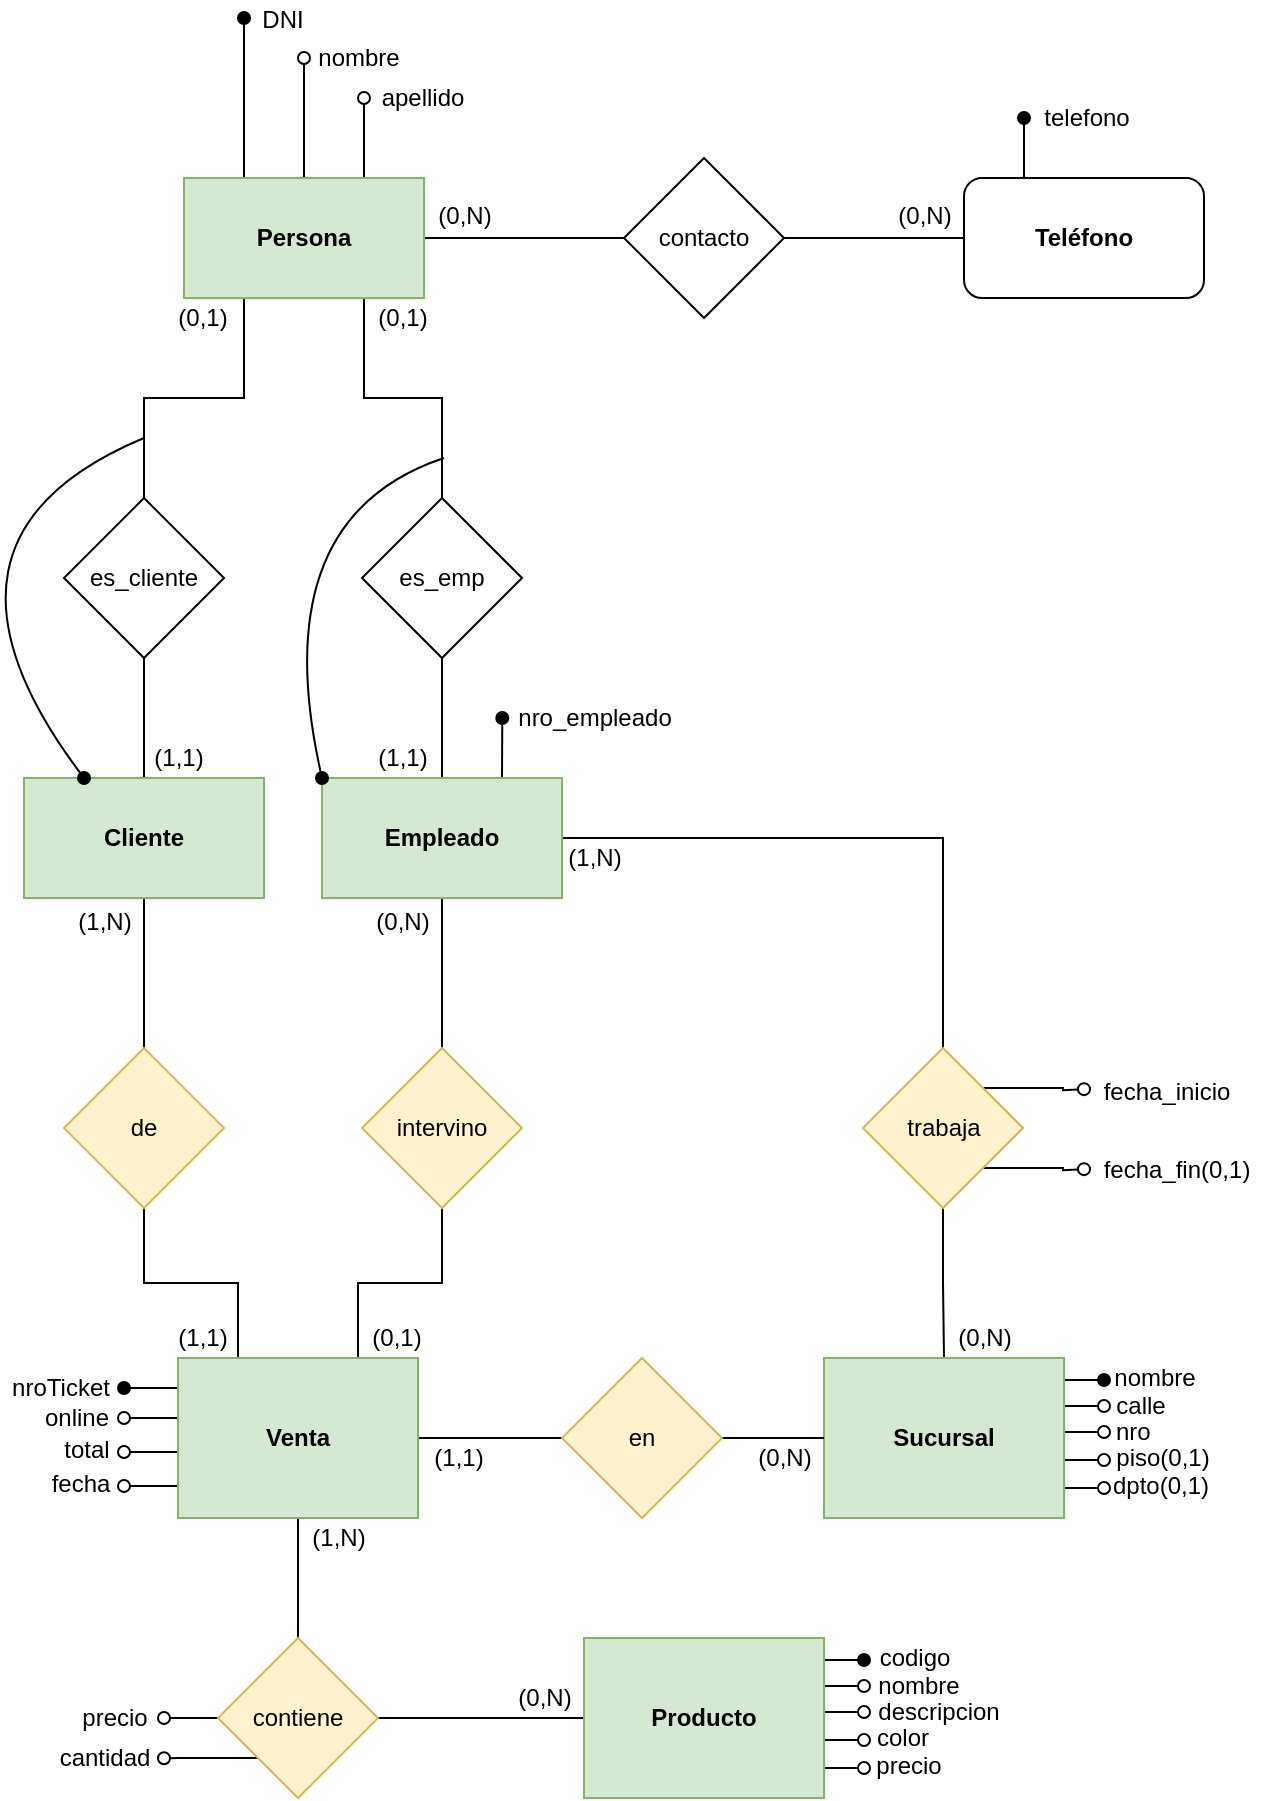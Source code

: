 <mxfile version="17.4.5" type="device"><diagram id="PoImiQnlpikqfTfqu4Tp" name="Page-1"><mxGraphModel dx="868" dy="527" grid="1" gridSize="10" guides="1" tooltips="1" connect="1" arrows="1" fold="1" page="1" pageScale="1" pageWidth="827" pageHeight="1169" math="0" shadow="0"><root><mxCell id="0"/><mxCell id="1" parent="0"/><mxCell id="Dv5LxMYRfm3wg695jCD_-4" style="edgeStyle=orthogonalEdgeStyle;rounded=0;orthogonalLoop=1;jettySize=auto;html=1;exitX=1;exitY=0.5;exitDx=0;exitDy=0;entryX=0;entryY=0.5;entryDx=0;entryDy=0;endArrow=none;endFill=0;" edge="1" parent="1" source="Dv5LxMYRfm3wg695jCD_-1" target="Dv5LxMYRfm3wg695jCD_-2"><mxGeometry relative="1" as="geometry"/></mxCell><mxCell id="Dv5LxMYRfm3wg695jCD_-8" style="edgeStyle=orthogonalEdgeStyle;rounded=0;orthogonalLoop=1;jettySize=auto;html=1;exitX=0.25;exitY=0;exitDx=0;exitDy=0;endArrow=oval;endFill=1;" edge="1" parent="1" source="Dv5LxMYRfm3wg695jCD_-1"><mxGeometry relative="1" as="geometry"><mxPoint x="220" y="70" as="targetPoint"/></mxGeometry></mxCell><mxCell id="Dv5LxMYRfm3wg695jCD_-11" style="edgeStyle=orthogonalEdgeStyle;rounded=0;orthogonalLoop=1;jettySize=auto;html=1;exitX=0.5;exitY=0;exitDx=0;exitDy=0;endArrow=oval;endFill=0;" edge="1" parent="1" source="Dv5LxMYRfm3wg695jCD_-1"><mxGeometry relative="1" as="geometry"><mxPoint x="250" y="90" as="targetPoint"/></mxGeometry></mxCell><mxCell id="Dv5LxMYRfm3wg695jCD_-13" style="edgeStyle=orthogonalEdgeStyle;rounded=0;orthogonalLoop=1;jettySize=auto;html=1;exitX=0.75;exitY=0;exitDx=0;exitDy=0;endArrow=oval;endFill=0;" edge="1" parent="1" source="Dv5LxMYRfm3wg695jCD_-1"><mxGeometry relative="1" as="geometry"><mxPoint x="280" y="110" as="targetPoint"/></mxGeometry></mxCell><mxCell id="Dv5LxMYRfm3wg695jCD_-18" style="edgeStyle=orthogonalEdgeStyle;rounded=0;orthogonalLoop=1;jettySize=auto;html=1;exitX=0.25;exitY=1;exitDx=0;exitDy=0;entryX=0.5;entryY=0;entryDx=0;entryDy=0;endArrow=none;endFill=0;" edge="1" parent="1" source="Dv5LxMYRfm3wg695jCD_-1" target="Dv5LxMYRfm3wg695jCD_-15"><mxGeometry relative="1" as="geometry"/></mxCell><mxCell id="Dv5LxMYRfm3wg695jCD_-19" style="edgeStyle=orthogonalEdgeStyle;rounded=0;orthogonalLoop=1;jettySize=auto;html=1;exitX=0.75;exitY=1;exitDx=0;exitDy=0;entryX=0.5;entryY=0;entryDx=0;entryDy=0;endArrow=none;endFill=0;" edge="1" parent="1" source="Dv5LxMYRfm3wg695jCD_-1" target="Dv5LxMYRfm3wg695jCD_-16"><mxGeometry relative="1" as="geometry"/></mxCell><mxCell id="Dv5LxMYRfm3wg695jCD_-1" value="Persona" style="rounded=0;whiteSpace=wrap;html=1;fontStyle=1;fillColor=#d5e8d4;strokeColor=#82b366;" vertex="1" parent="1"><mxGeometry x="190" y="150" width="120" height="60" as="geometry"/></mxCell><mxCell id="Dv5LxMYRfm3wg695jCD_-5" style="edgeStyle=orthogonalEdgeStyle;rounded=0;orthogonalLoop=1;jettySize=auto;html=1;exitX=1;exitY=0.5;exitDx=0;exitDy=0;entryX=0;entryY=0.5;entryDx=0;entryDy=0;endArrow=none;endFill=0;" edge="1" parent="1" source="Dv5LxMYRfm3wg695jCD_-2" target="Dv5LxMYRfm3wg695jCD_-3"><mxGeometry relative="1" as="geometry"/></mxCell><mxCell id="Dv5LxMYRfm3wg695jCD_-2" value="contacto" style="rhombus;whiteSpace=wrap;html=1;" vertex="1" parent="1"><mxGeometry x="410" y="140" width="80" height="80" as="geometry"/></mxCell><mxCell id="Dv5LxMYRfm3wg695jCD_-90" style="edgeStyle=orthogonalEdgeStyle;rounded=0;orthogonalLoop=1;jettySize=auto;html=1;exitX=0.25;exitY=0;exitDx=0;exitDy=0;endArrow=oval;endFill=1;" edge="1" parent="1" source="Dv5LxMYRfm3wg695jCD_-3"><mxGeometry relative="1" as="geometry"><mxPoint x="610.0" y="120.0" as="targetPoint"/></mxGeometry></mxCell><mxCell id="Dv5LxMYRfm3wg695jCD_-3" value="Teléfono" style="rounded=1;whiteSpace=wrap;html=1;fontStyle=1" vertex="1" parent="1"><mxGeometry x="580" y="150" width="120" height="60" as="geometry"/></mxCell><mxCell id="Dv5LxMYRfm3wg695jCD_-6" value="(0,N)" style="text;html=1;align=center;verticalAlign=middle;resizable=0;points=[];autosize=1;strokeColor=none;fillColor=none;" vertex="1" parent="1"><mxGeometry x="540" y="159" width="40" height="20" as="geometry"/></mxCell><mxCell id="Dv5LxMYRfm3wg695jCD_-7" value="(0,N)" style="text;html=1;align=center;verticalAlign=middle;resizable=0;points=[];autosize=1;strokeColor=none;fillColor=none;" vertex="1" parent="1"><mxGeometry x="310" y="159" width="40" height="20" as="geometry"/></mxCell><mxCell id="Dv5LxMYRfm3wg695jCD_-9" value="DNI" style="text;html=1;align=center;verticalAlign=middle;resizable=0;points=[];autosize=1;strokeColor=none;fillColor=none;" vertex="1" parent="1"><mxGeometry x="219" y="61" width="40" height="20" as="geometry"/></mxCell><mxCell id="Dv5LxMYRfm3wg695jCD_-12" value="nombre" style="text;html=1;align=center;verticalAlign=middle;resizable=0;points=[];autosize=1;strokeColor=none;fillColor=none;" vertex="1" parent="1"><mxGeometry x="247" y="80" width="60" height="20" as="geometry"/></mxCell><mxCell id="Dv5LxMYRfm3wg695jCD_-14" value="apellido" style="text;html=1;align=center;verticalAlign=middle;resizable=0;points=[];autosize=1;strokeColor=none;fillColor=none;" vertex="1" parent="1"><mxGeometry x="279" y="100" width="60" height="20" as="geometry"/></mxCell><mxCell id="Dv5LxMYRfm3wg695jCD_-23" style="edgeStyle=orthogonalEdgeStyle;rounded=0;orthogonalLoop=1;jettySize=auto;html=1;exitX=0.5;exitY=1;exitDx=0;exitDy=0;entryX=0.5;entryY=0;entryDx=0;entryDy=0;endArrow=none;endFill=0;" edge="1" parent="1" source="Dv5LxMYRfm3wg695jCD_-15" target="Dv5LxMYRfm3wg695jCD_-22"><mxGeometry relative="1" as="geometry"/></mxCell><mxCell id="Dv5LxMYRfm3wg695jCD_-15" value="es_cliente" style="rhombus;whiteSpace=wrap;html=1;" vertex="1" parent="1"><mxGeometry x="130" y="310" width="80" height="80" as="geometry"/></mxCell><mxCell id="Dv5LxMYRfm3wg695jCD_-26" style="edgeStyle=orthogonalEdgeStyle;rounded=0;orthogonalLoop=1;jettySize=auto;html=1;exitX=0.5;exitY=1;exitDx=0;exitDy=0;entryX=0.5;entryY=0;entryDx=0;entryDy=0;endArrow=none;endFill=0;" edge="1" parent="1" source="Dv5LxMYRfm3wg695jCD_-16" target="Dv5LxMYRfm3wg695jCD_-25"><mxGeometry relative="1" as="geometry"/></mxCell><mxCell id="Dv5LxMYRfm3wg695jCD_-16" value="es_emp" style="rhombus;whiteSpace=wrap;html=1;" vertex="1" parent="1"><mxGeometry x="279" y="310" width="80" height="80" as="geometry"/></mxCell><mxCell id="Dv5LxMYRfm3wg695jCD_-20" value="(0,1)" style="text;html=1;align=center;verticalAlign=middle;resizable=0;points=[];autosize=1;strokeColor=none;fillColor=none;" vertex="1" parent="1"><mxGeometry x="179" y="210" width="40" height="20" as="geometry"/></mxCell><mxCell id="Dv5LxMYRfm3wg695jCD_-21" value="(0,1)" style="text;html=1;align=center;verticalAlign=middle;resizable=0;points=[];autosize=1;strokeColor=none;fillColor=none;" vertex="1" parent="1"><mxGeometry x="279" y="210" width="40" height="20" as="geometry"/></mxCell><mxCell id="Dv5LxMYRfm3wg695jCD_-29" style="edgeStyle=orthogonalEdgeStyle;rounded=0;orthogonalLoop=1;jettySize=auto;html=1;exitX=0.5;exitY=1;exitDx=0;exitDy=0;entryX=0.5;entryY=0;entryDx=0;entryDy=0;endArrow=none;endFill=0;" edge="1" parent="1" source="Dv5LxMYRfm3wg695jCD_-22" target="Dv5LxMYRfm3wg695jCD_-28"><mxGeometry relative="1" as="geometry"/></mxCell><mxCell id="Dv5LxMYRfm3wg695jCD_-22" value="Cliente" style="rounded=0;whiteSpace=wrap;html=1;fontStyle=1;fillColor=#d5e8d4;strokeColor=#82b366;" vertex="1" parent="1"><mxGeometry x="110" y="450" width="120" height="60" as="geometry"/></mxCell><mxCell id="Dv5LxMYRfm3wg695jCD_-24" value="(1,1)" style="text;html=1;align=center;verticalAlign=middle;resizable=0;points=[];autosize=1;strokeColor=none;fillColor=none;" vertex="1" parent="1"><mxGeometry x="167" y="430" width="40" height="20" as="geometry"/></mxCell><mxCell id="Dv5LxMYRfm3wg695jCD_-32" style="edgeStyle=orthogonalEdgeStyle;rounded=0;orthogonalLoop=1;jettySize=auto;html=1;exitX=0.5;exitY=1;exitDx=0;exitDy=0;entryX=0.5;entryY=0;entryDx=0;entryDy=0;endArrow=none;endFill=0;" edge="1" parent="1" source="Dv5LxMYRfm3wg695jCD_-25" target="Dv5LxMYRfm3wg695jCD_-31"><mxGeometry relative="1" as="geometry"/></mxCell><mxCell id="Dv5LxMYRfm3wg695jCD_-67" style="edgeStyle=orthogonalEdgeStyle;rounded=0;orthogonalLoop=1;jettySize=auto;html=1;exitX=0.75;exitY=0;exitDx=0;exitDy=0;endArrow=oval;endFill=1;" edge="1" parent="1" source="Dv5LxMYRfm3wg695jCD_-25"><mxGeometry relative="1" as="geometry"><mxPoint x="349.143" y="420" as="targetPoint"/></mxGeometry></mxCell><mxCell id="Dv5LxMYRfm3wg695jCD_-70" style="edgeStyle=orthogonalEdgeStyle;rounded=0;orthogonalLoop=1;jettySize=auto;html=1;exitX=1;exitY=0.5;exitDx=0;exitDy=0;entryX=0.5;entryY=0;entryDx=0;entryDy=0;endArrow=none;endFill=0;" edge="1" parent="1" source="Dv5LxMYRfm3wg695jCD_-25" target="Dv5LxMYRfm3wg695jCD_-69"><mxGeometry relative="1" as="geometry"/></mxCell><mxCell id="Dv5LxMYRfm3wg695jCD_-25" value="Empleado" style="rounded=0;whiteSpace=wrap;html=1;fontStyle=1;fillColor=#d5e8d4;strokeColor=#82b366;" vertex="1" parent="1"><mxGeometry x="259" y="450" width="120" height="60" as="geometry"/></mxCell><mxCell id="Dv5LxMYRfm3wg695jCD_-27" value="(1,1)" style="text;html=1;align=center;verticalAlign=middle;resizable=0;points=[];autosize=1;strokeColor=none;fillColor=none;" vertex="1" parent="1"><mxGeometry x="279" y="430" width="40" height="20" as="geometry"/></mxCell><mxCell id="Dv5LxMYRfm3wg695jCD_-35" style="edgeStyle=orthogonalEdgeStyle;rounded=0;orthogonalLoop=1;jettySize=auto;html=1;exitX=0.5;exitY=1;exitDx=0;exitDy=0;entryX=0.25;entryY=0;entryDx=0;entryDy=0;endArrow=none;endFill=0;" edge="1" parent="1" source="Dv5LxMYRfm3wg695jCD_-28" target="Dv5LxMYRfm3wg695jCD_-34"><mxGeometry relative="1" as="geometry"/></mxCell><mxCell id="Dv5LxMYRfm3wg695jCD_-28" value="de" style="rhombus;whiteSpace=wrap;html=1;fillColor=#fff2cc;strokeColor=#d6b656;" vertex="1" parent="1"><mxGeometry x="130" y="585" width="80" height="80" as="geometry"/></mxCell><mxCell id="Dv5LxMYRfm3wg695jCD_-30" value="(1,N)" style="text;html=1;align=center;verticalAlign=middle;resizable=0;points=[];autosize=1;strokeColor=none;fillColor=none;" vertex="1" parent="1"><mxGeometry x="130" y="512" width="40" height="20" as="geometry"/></mxCell><mxCell id="Dv5LxMYRfm3wg695jCD_-36" style="edgeStyle=orthogonalEdgeStyle;rounded=0;orthogonalLoop=1;jettySize=auto;html=1;exitX=0.5;exitY=1;exitDx=0;exitDy=0;entryX=0.75;entryY=0;entryDx=0;entryDy=0;endArrow=none;endFill=0;" edge="1" parent="1" source="Dv5LxMYRfm3wg695jCD_-31" target="Dv5LxMYRfm3wg695jCD_-34"><mxGeometry relative="1" as="geometry"/></mxCell><mxCell id="Dv5LxMYRfm3wg695jCD_-31" value="intervino" style="rhombus;whiteSpace=wrap;html=1;fillColor=#fff2cc;strokeColor=#d6b656;" vertex="1" parent="1"><mxGeometry x="279" y="585" width="80" height="80" as="geometry"/></mxCell><mxCell id="Dv5LxMYRfm3wg695jCD_-33" value="(0,N)" style="text;html=1;align=center;verticalAlign=middle;resizable=0;points=[];autosize=1;strokeColor=none;fillColor=none;" vertex="1" parent="1"><mxGeometry x="279" y="512" width="40" height="20" as="geometry"/></mxCell><mxCell id="Dv5LxMYRfm3wg695jCD_-39" style="edgeStyle=orthogonalEdgeStyle;rounded=0;orthogonalLoop=1;jettySize=auto;html=1;exitX=0;exitY=0.25;exitDx=0;exitDy=0;endArrow=oval;endFill=1;" edge="1" parent="1" source="Dv5LxMYRfm3wg695jCD_-34"><mxGeometry relative="1" as="geometry"><mxPoint x="160" y="755" as="targetPoint"/><Array as="points"><mxPoint x="187" y="755"/></Array></mxGeometry></mxCell><mxCell id="Dv5LxMYRfm3wg695jCD_-40" style="edgeStyle=orthogonalEdgeStyle;rounded=0;orthogonalLoop=1;jettySize=auto;html=1;exitX=0;exitY=0.5;exitDx=0;exitDy=0;endArrow=oval;endFill=0;" edge="1" parent="1" source="Dv5LxMYRfm3wg695jCD_-34"><mxGeometry relative="1" as="geometry"><mxPoint x="160" y="770" as="targetPoint"/><Array as="points"><mxPoint x="187" y="770"/></Array></mxGeometry></mxCell><mxCell id="Dv5LxMYRfm3wg695jCD_-41" style="edgeStyle=orthogonalEdgeStyle;rounded=0;orthogonalLoop=1;jettySize=auto;html=1;exitX=0;exitY=0.75;exitDx=0;exitDy=0;endArrow=oval;endFill=0;" edge="1" parent="1"><mxGeometry relative="1" as="geometry"><mxPoint x="160" y="787.143" as="targetPoint"/><mxPoint x="187" y="787" as="sourcePoint"/></mxGeometry></mxCell><mxCell id="Dv5LxMYRfm3wg695jCD_-42" style="edgeStyle=orthogonalEdgeStyle;rounded=0;orthogonalLoop=1;jettySize=auto;html=1;exitX=0;exitY=0.75;exitDx=0;exitDy=0;endArrow=oval;endFill=0;" edge="1" parent="1"><mxGeometry relative="1" as="geometry"><mxPoint x="160" y="804.143" as="targetPoint"/><mxPoint x="187" y="804" as="sourcePoint"/></mxGeometry></mxCell><mxCell id="Dv5LxMYRfm3wg695jCD_-48" style="edgeStyle=orthogonalEdgeStyle;rounded=0;orthogonalLoop=1;jettySize=auto;html=1;exitX=0.5;exitY=1;exitDx=0;exitDy=0;entryX=0.5;entryY=0;entryDx=0;entryDy=0;endArrow=none;endFill=0;" edge="1" parent="1" source="Dv5LxMYRfm3wg695jCD_-34" target="Dv5LxMYRfm3wg695jCD_-47"><mxGeometry relative="1" as="geometry"/></mxCell><mxCell id="Dv5LxMYRfm3wg695jCD_-86" style="edgeStyle=orthogonalEdgeStyle;rounded=0;orthogonalLoop=1;jettySize=auto;html=1;exitX=1;exitY=0.5;exitDx=0;exitDy=0;entryX=0;entryY=0.5;entryDx=0;entryDy=0;endArrow=none;endFill=0;" edge="1" parent="1" source="Dv5LxMYRfm3wg695jCD_-34" target="Dv5LxMYRfm3wg695jCD_-85"><mxGeometry relative="1" as="geometry"/></mxCell><mxCell id="Dv5LxMYRfm3wg695jCD_-34" value="Venta" style="rounded=0;whiteSpace=wrap;html=1;fontStyle=1;fillColor=#d5e8d4;strokeColor=#82b366;" vertex="1" parent="1"><mxGeometry x="187" y="740" width="120" height="80" as="geometry"/></mxCell><mxCell id="Dv5LxMYRfm3wg695jCD_-37" value="(1,1)" style="text;html=1;align=center;verticalAlign=middle;resizable=0;points=[];autosize=1;strokeColor=none;fillColor=none;" vertex="1" parent="1"><mxGeometry x="179" y="720" width="40" height="20" as="geometry"/></mxCell><mxCell id="Dv5LxMYRfm3wg695jCD_-38" value="(0,1)" style="text;html=1;align=center;verticalAlign=middle;resizable=0;points=[];autosize=1;strokeColor=none;fillColor=none;" vertex="1" parent="1"><mxGeometry x="276" y="720" width="40" height="20" as="geometry"/></mxCell><mxCell id="Dv5LxMYRfm3wg695jCD_-43" value="nroTicket" style="text;html=1;align=center;verticalAlign=middle;resizable=0;points=[];autosize=1;strokeColor=none;fillColor=none;" vertex="1" parent="1"><mxGeometry x="98" y="745" width="60" height="20" as="geometry"/></mxCell><mxCell id="Dv5LxMYRfm3wg695jCD_-44" value="online" style="text;html=1;align=center;verticalAlign=middle;resizable=0;points=[];autosize=1;strokeColor=none;fillColor=none;" vertex="1" parent="1"><mxGeometry x="111" y="760" width="50" height="20" as="geometry"/></mxCell><mxCell id="Dv5LxMYRfm3wg695jCD_-45" value="total" style="text;html=1;align=center;verticalAlign=middle;resizable=0;points=[];autosize=1;strokeColor=none;fillColor=none;" vertex="1" parent="1"><mxGeometry x="121" y="776" width="40" height="20" as="geometry"/></mxCell><mxCell id="Dv5LxMYRfm3wg695jCD_-46" value="fecha" style="text;html=1;align=center;verticalAlign=middle;resizable=0;points=[];autosize=1;strokeColor=none;fillColor=none;" vertex="1" parent="1"><mxGeometry x="118" y="793" width="40" height="20" as="geometry"/></mxCell><mxCell id="Dv5LxMYRfm3wg695jCD_-50" style="edgeStyle=orthogonalEdgeStyle;rounded=0;orthogonalLoop=1;jettySize=auto;html=1;exitX=0;exitY=0.5;exitDx=0;exitDy=0;endArrow=oval;endFill=0;" edge="1" parent="1" source="Dv5LxMYRfm3wg695jCD_-47"><mxGeometry relative="1" as="geometry"><mxPoint x="180" y="920.143" as="targetPoint"/></mxGeometry></mxCell><mxCell id="Dv5LxMYRfm3wg695jCD_-51" style="edgeStyle=orthogonalEdgeStyle;rounded=0;orthogonalLoop=1;jettySize=auto;html=1;exitX=0;exitY=1;exitDx=0;exitDy=0;endArrow=oval;endFill=0;" edge="1" parent="1" source="Dv5LxMYRfm3wg695jCD_-47"><mxGeometry relative="1" as="geometry"><mxPoint x="180" y="940.143" as="targetPoint"/></mxGeometry></mxCell><mxCell id="Dv5LxMYRfm3wg695jCD_-53" style="edgeStyle=orthogonalEdgeStyle;rounded=0;orthogonalLoop=1;jettySize=auto;html=1;exitX=1;exitY=0.5;exitDx=0;exitDy=0;entryX=0;entryY=0.5;entryDx=0;entryDy=0;endArrow=none;endFill=0;" edge="1" parent="1" source="Dv5LxMYRfm3wg695jCD_-47" target="Dv5LxMYRfm3wg695jCD_-52"><mxGeometry relative="1" as="geometry"/></mxCell><mxCell id="Dv5LxMYRfm3wg695jCD_-47" value="contiene" style="rhombus;whiteSpace=wrap;html=1;fillColor=#fff2cc;strokeColor=#d6b656;" vertex="1" parent="1"><mxGeometry x="207" y="880" width="80" height="80" as="geometry"/></mxCell><mxCell id="Dv5LxMYRfm3wg695jCD_-49" value="(1,N)" style="text;html=1;align=center;verticalAlign=middle;resizable=0;points=[];autosize=1;strokeColor=none;fillColor=none;" vertex="1" parent="1"><mxGeometry x="247" y="820" width="40" height="20" as="geometry"/></mxCell><mxCell id="Dv5LxMYRfm3wg695jCD_-57" style="edgeStyle=orthogonalEdgeStyle;rounded=0;orthogonalLoop=1;jettySize=auto;html=1;exitX=1;exitY=0.25;exitDx=0;exitDy=0;endArrow=oval;endFill=1;" edge="1" parent="1"><mxGeometry relative="1" as="geometry"><mxPoint x="530" y="891.143" as="targetPoint"/><mxPoint x="510" y="891" as="sourcePoint"/></mxGeometry></mxCell><mxCell id="Dv5LxMYRfm3wg695jCD_-58" style="edgeStyle=orthogonalEdgeStyle;rounded=0;orthogonalLoop=1;jettySize=auto;html=1;exitX=1;exitY=0.5;exitDx=0;exitDy=0;endArrow=oval;endFill=0;" edge="1" parent="1"><mxGeometry relative="1" as="geometry"><mxPoint x="530" y="904.143" as="targetPoint"/><mxPoint x="510" y="904" as="sourcePoint"/></mxGeometry></mxCell><mxCell id="Dv5LxMYRfm3wg695jCD_-59" style="edgeStyle=orthogonalEdgeStyle;rounded=0;orthogonalLoop=1;jettySize=auto;html=1;exitX=1;exitY=0.5;exitDx=0;exitDy=0;endArrow=oval;endFill=0;" edge="1" parent="1"><mxGeometry relative="1" as="geometry"><mxPoint x="530" y="917.143" as="targetPoint"/><mxPoint x="510" y="917" as="sourcePoint"/></mxGeometry></mxCell><mxCell id="Dv5LxMYRfm3wg695jCD_-60" style="edgeStyle=orthogonalEdgeStyle;rounded=0;orthogonalLoop=1;jettySize=auto;html=1;exitX=1;exitY=0.75;exitDx=0;exitDy=0;endArrow=oval;endFill=0;" edge="1" parent="1"><mxGeometry relative="1" as="geometry"><mxPoint x="530" y="931.143" as="targetPoint"/><mxPoint x="510" y="931" as="sourcePoint"/></mxGeometry></mxCell><mxCell id="Dv5LxMYRfm3wg695jCD_-61" style="edgeStyle=orthogonalEdgeStyle;rounded=0;orthogonalLoop=1;jettySize=auto;html=1;exitX=1;exitY=0.75;exitDx=0;exitDy=0;endArrow=oval;endFill=0;" edge="1" parent="1"><mxGeometry relative="1" as="geometry"><mxPoint x="530" y="945.143" as="targetPoint"/><mxPoint x="510" y="945" as="sourcePoint"/></mxGeometry></mxCell><mxCell id="Dv5LxMYRfm3wg695jCD_-52" value="Producto" style="rounded=0;whiteSpace=wrap;html=1;fontStyle=1;fillColor=#d5e8d4;strokeColor=#82b366;" vertex="1" parent="1"><mxGeometry x="390" y="880" width="120" height="80" as="geometry"/></mxCell><mxCell id="Dv5LxMYRfm3wg695jCD_-54" value="(0,N)" style="text;html=1;align=center;verticalAlign=middle;resizable=0;points=[];autosize=1;strokeColor=none;fillColor=none;" vertex="1" parent="1"><mxGeometry x="350" y="900" width="40" height="20" as="geometry"/></mxCell><mxCell id="Dv5LxMYRfm3wg695jCD_-55" value="precio" style="text;html=1;align=center;verticalAlign=middle;resizable=0;points=[];autosize=1;strokeColor=none;fillColor=none;" vertex="1" parent="1"><mxGeometry x="130" y="910" width="50" height="20" as="geometry"/></mxCell><mxCell id="Dv5LxMYRfm3wg695jCD_-56" value="cantidad" style="text;html=1;align=center;verticalAlign=middle;resizable=0;points=[];autosize=1;strokeColor=none;fillColor=none;" vertex="1" parent="1"><mxGeometry x="120" y="930" width="60" height="20" as="geometry"/></mxCell><mxCell id="Dv5LxMYRfm3wg695jCD_-62" value="codigo" style="text;html=1;align=center;verticalAlign=middle;resizable=0;points=[];autosize=1;strokeColor=none;fillColor=none;" vertex="1" parent="1"><mxGeometry x="530" y="880" width="50" height="20" as="geometry"/></mxCell><mxCell id="Dv5LxMYRfm3wg695jCD_-63" value="nombre" style="text;html=1;align=center;verticalAlign=middle;resizable=0;points=[];autosize=1;strokeColor=none;fillColor=none;" vertex="1" parent="1"><mxGeometry x="527" y="894" width="60" height="20" as="geometry"/></mxCell><mxCell id="Dv5LxMYRfm3wg695jCD_-64" value="descripcion" style="text;html=1;align=center;verticalAlign=middle;resizable=0;points=[];autosize=1;strokeColor=none;fillColor=none;" vertex="1" parent="1"><mxGeometry x="527" y="907" width="80" height="20" as="geometry"/></mxCell><mxCell id="Dv5LxMYRfm3wg695jCD_-65" value="color" style="text;html=1;align=center;verticalAlign=middle;resizable=0;points=[];autosize=1;strokeColor=none;fillColor=none;" vertex="1" parent="1"><mxGeometry x="529" y="920" width="40" height="20" as="geometry"/></mxCell><mxCell id="Dv5LxMYRfm3wg695jCD_-66" value="precio" style="text;html=1;align=center;verticalAlign=middle;resizable=0;points=[];autosize=1;strokeColor=none;fillColor=none;" vertex="1" parent="1"><mxGeometry x="527" y="934" width="50" height="20" as="geometry"/></mxCell><mxCell id="Dv5LxMYRfm3wg695jCD_-68" value="nro_empleado" style="text;html=1;align=center;verticalAlign=middle;resizable=0;points=[];autosize=1;strokeColor=none;fillColor=none;" vertex="1" parent="1"><mxGeometry x="350" y="410" width="90" height="20" as="geometry"/></mxCell><mxCell id="Dv5LxMYRfm3wg695jCD_-83" style="edgeStyle=orthogonalEdgeStyle;rounded=0;orthogonalLoop=1;jettySize=auto;html=1;exitX=0.5;exitY=1;exitDx=0;exitDy=0;entryX=0.5;entryY=0;entryDx=0;entryDy=0;endArrow=none;endFill=0;" edge="1" parent="1" source="Dv5LxMYRfm3wg695jCD_-69" target="Dv5LxMYRfm3wg695jCD_-77"><mxGeometry relative="1" as="geometry"/></mxCell><mxCell id="Dv5LxMYRfm3wg695jCD_-92" style="edgeStyle=orthogonalEdgeStyle;rounded=0;orthogonalLoop=1;jettySize=auto;html=1;exitX=1;exitY=0;exitDx=0;exitDy=0;endArrow=oval;endFill=0;" edge="1" parent="1" source="Dv5LxMYRfm3wg695jCD_-69"><mxGeometry relative="1" as="geometry"><mxPoint x="640.0" y="605.571" as="targetPoint"/></mxGeometry></mxCell><mxCell id="Dv5LxMYRfm3wg695jCD_-93" style="edgeStyle=orthogonalEdgeStyle;rounded=0;orthogonalLoop=1;jettySize=auto;html=1;exitX=1;exitY=1;exitDx=0;exitDy=0;endArrow=oval;endFill=0;" edge="1" parent="1" source="Dv5LxMYRfm3wg695jCD_-69"><mxGeometry relative="1" as="geometry"><mxPoint x="640.0" y="645.571" as="targetPoint"/></mxGeometry></mxCell><mxCell id="Dv5LxMYRfm3wg695jCD_-69" value="trabaja" style="rhombus;whiteSpace=wrap;html=1;fillColor=#fff2cc;strokeColor=#d6b656;" vertex="1" parent="1"><mxGeometry x="529.5" y="585" width="80" height="80" as="geometry"/></mxCell><mxCell id="Dv5LxMYRfm3wg695jCD_-71" value="(1,N)" style="text;html=1;align=center;verticalAlign=middle;resizable=0;points=[];autosize=1;strokeColor=none;fillColor=none;" vertex="1" parent="1"><mxGeometry x="375" y="480" width="40" height="20" as="geometry"/></mxCell><mxCell id="Dv5LxMYRfm3wg695jCD_-72" style="edgeStyle=orthogonalEdgeStyle;rounded=0;orthogonalLoop=1;jettySize=auto;html=1;exitX=1;exitY=0.25;exitDx=0;exitDy=0;endArrow=oval;endFill=1;" edge="1" parent="1"><mxGeometry relative="1" as="geometry"><mxPoint x="650" y="751.143" as="targetPoint"/><mxPoint x="630" y="751" as="sourcePoint"/></mxGeometry></mxCell><mxCell id="Dv5LxMYRfm3wg695jCD_-73" style="edgeStyle=orthogonalEdgeStyle;rounded=0;orthogonalLoop=1;jettySize=auto;html=1;exitX=1;exitY=0.5;exitDx=0;exitDy=0;endArrow=oval;endFill=0;" edge="1" parent="1"><mxGeometry relative="1" as="geometry"><mxPoint x="650" y="764.143" as="targetPoint"/><mxPoint x="630" y="764" as="sourcePoint"/></mxGeometry></mxCell><mxCell id="Dv5LxMYRfm3wg695jCD_-74" style="edgeStyle=orthogonalEdgeStyle;rounded=0;orthogonalLoop=1;jettySize=auto;html=1;exitX=1;exitY=0.5;exitDx=0;exitDy=0;endArrow=oval;endFill=0;" edge="1" parent="1"><mxGeometry relative="1" as="geometry"><mxPoint x="650" y="777.143" as="targetPoint"/><mxPoint x="630" y="777" as="sourcePoint"/></mxGeometry></mxCell><mxCell id="Dv5LxMYRfm3wg695jCD_-75" style="edgeStyle=orthogonalEdgeStyle;rounded=0;orthogonalLoop=1;jettySize=auto;html=1;exitX=1;exitY=0.75;exitDx=0;exitDy=0;endArrow=oval;endFill=0;" edge="1" parent="1"><mxGeometry relative="1" as="geometry"><mxPoint x="650" y="791.143" as="targetPoint"/><mxPoint x="630" y="791" as="sourcePoint"/></mxGeometry></mxCell><mxCell id="Dv5LxMYRfm3wg695jCD_-76" style="edgeStyle=orthogonalEdgeStyle;rounded=0;orthogonalLoop=1;jettySize=auto;html=1;exitX=1;exitY=0.75;exitDx=0;exitDy=0;endArrow=oval;endFill=0;" edge="1" parent="1"><mxGeometry relative="1" as="geometry"><mxPoint x="650" y="805.143" as="targetPoint"/><mxPoint x="630" y="805" as="sourcePoint"/></mxGeometry></mxCell><mxCell id="Dv5LxMYRfm3wg695jCD_-77" value="Sucursal" style="rounded=0;whiteSpace=wrap;html=1;fontStyle=1;fillColor=#d5e8d4;strokeColor=#82b366;" vertex="1" parent="1"><mxGeometry x="510" y="740" width="120" height="80" as="geometry"/></mxCell><mxCell id="Dv5LxMYRfm3wg695jCD_-78" value="nombre" style="text;html=1;align=center;verticalAlign=middle;resizable=0;points=[];autosize=1;strokeColor=none;fillColor=none;" vertex="1" parent="1"><mxGeometry x="645" y="740" width="60" height="20" as="geometry"/></mxCell><mxCell id="Dv5LxMYRfm3wg695jCD_-79" value="calle" style="text;html=1;align=center;verticalAlign=middle;resizable=0;points=[];autosize=1;strokeColor=none;fillColor=none;" vertex="1" parent="1"><mxGeometry x="648" y="754" width="40" height="20" as="geometry"/></mxCell><mxCell id="Dv5LxMYRfm3wg695jCD_-80" value="nro" style="text;html=1;align=left;verticalAlign=middle;resizable=0;points=[];autosize=1;strokeColor=none;fillColor=none;" vertex="1" parent="1"><mxGeometry x="654" y="767" width="30" height="20" as="geometry"/></mxCell><mxCell id="Dv5LxMYRfm3wg695jCD_-81" value="piso(0,1)" style="text;html=1;align=center;verticalAlign=middle;resizable=0;points=[];autosize=1;strokeColor=none;fillColor=none;" vertex="1" parent="1"><mxGeometry x="649" y="780" width="60" height="20" as="geometry"/></mxCell><mxCell id="Dv5LxMYRfm3wg695jCD_-82" value="dpto(0,1)" style="text;html=1;align=center;verticalAlign=middle;resizable=0;points=[];autosize=1;strokeColor=none;fillColor=none;" vertex="1" parent="1"><mxGeometry x="648" y="794" width="60" height="20" as="geometry"/></mxCell><mxCell id="Dv5LxMYRfm3wg695jCD_-84" value="(0,N)" style="text;html=1;align=center;verticalAlign=middle;resizable=0;points=[];autosize=1;strokeColor=none;fillColor=none;" vertex="1" parent="1"><mxGeometry x="569.5" y="720" width="40" height="20" as="geometry"/></mxCell><mxCell id="Dv5LxMYRfm3wg695jCD_-87" style="edgeStyle=orthogonalEdgeStyle;rounded=0;orthogonalLoop=1;jettySize=auto;html=1;exitX=1;exitY=0.5;exitDx=0;exitDy=0;entryX=0;entryY=0.5;entryDx=0;entryDy=0;endArrow=none;endFill=0;" edge="1" parent="1" source="Dv5LxMYRfm3wg695jCD_-85" target="Dv5LxMYRfm3wg695jCD_-77"><mxGeometry relative="1" as="geometry"/></mxCell><mxCell id="Dv5LxMYRfm3wg695jCD_-85" value="en" style="rhombus;whiteSpace=wrap;html=1;fillColor=#fff2cc;strokeColor=#d6b656;" vertex="1" parent="1"><mxGeometry x="379" y="740" width="80" height="80" as="geometry"/></mxCell><mxCell id="Dv5LxMYRfm3wg695jCD_-88" value="(1,1)" style="text;html=1;align=center;verticalAlign=middle;resizable=0;points=[];autosize=1;strokeColor=none;fillColor=none;" vertex="1" parent="1"><mxGeometry x="307" y="780" width="40" height="20" as="geometry"/></mxCell><mxCell id="Dv5LxMYRfm3wg695jCD_-89" value="(0,N)" style="text;html=1;align=center;verticalAlign=middle;resizable=0;points=[];autosize=1;strokeColor=none;fillColor=none;" vertex="1" parent="1"><mxGeometry x="470" y="780" width="40" height="20" as="geometry"/></mxCell><mxCell id="Dv5LxMYRfm3wg695jCD_-91" value="telefono" style="text;html=1;align=center;verticalAlign=middle;resizable=0;points=[];autosize=1;strokeColor=none;fillColor=none;" vertex="1" parent="1"><mxGeometry x="611" y="110" width="60" height="20" as="geometry"/></mxCell><mxCell id="Dv5LxMYRfm3wg695jCD_-94" value="fecha_inicio" style="text;html=1;align=center;verticalAlign=middle;resizable=0;points=[];autosize=1;strokeColor=none;fillColor=none;" vertex="1" parent="1"><mxGeometry x="641" y="597" width="80" height="20" as="geometry"/></mxCell><mxCell id="Dv5LxMYRfm3wg695jCD_-95" value="fecha_fin(0,1)" style="text;html=1;align=center;verticalAlign=middle;resizable=0;points=[];autosize=1;strokeColor=none;fillColor=none;" vertex="1" parent="1"><mxGeometry x="641" y="636" width="90" height="20" as="geometry"/></mxCell><mxCell id="Dv5LxMYRfm3wg695jCD_-96" value="" style="curved=1;endArrow=oval;html=1;rounded=0;entryX=0.25;entryY=0;entryDx=0;entryDy=0;endFill=1;" edge="1" parent="1" target="Dv5LxMYRfm3wg695jCD_-22"><mxGeometry width="50" height="50" relative="1" as="geometry"><mxPoint x="170" y="280" as="sourcePoint"/><mxPoint x="110" y="250" as="targetPoint"/><Array as="points"><mxPoint x="50" y="330"/></Array></mxGeometry></mxCell><mxCell id="Dv5LxMYRfm3wg695jCD_-97" value="" style="curved=1;endArrow=oval;html=1;rounded=0;entryX=0;entryY=0;entryDx=0;entryDy=0;endFill=1;" edge="1" parent="1" target="Dv5LxMYRfm3wg695jCD_-25"><mxGeometry width="50" height="50" relative="1" as="geometry"><mxPoint x="320" y="290" as="sourcePoint"/><mxPoint x="490" y="290" as="targetPoint"/><Array as="points"><mxPoint x="230" y="320"/></Array></mxGeometry></mxCell></root></mxGraphModel></diagram></mxfile>